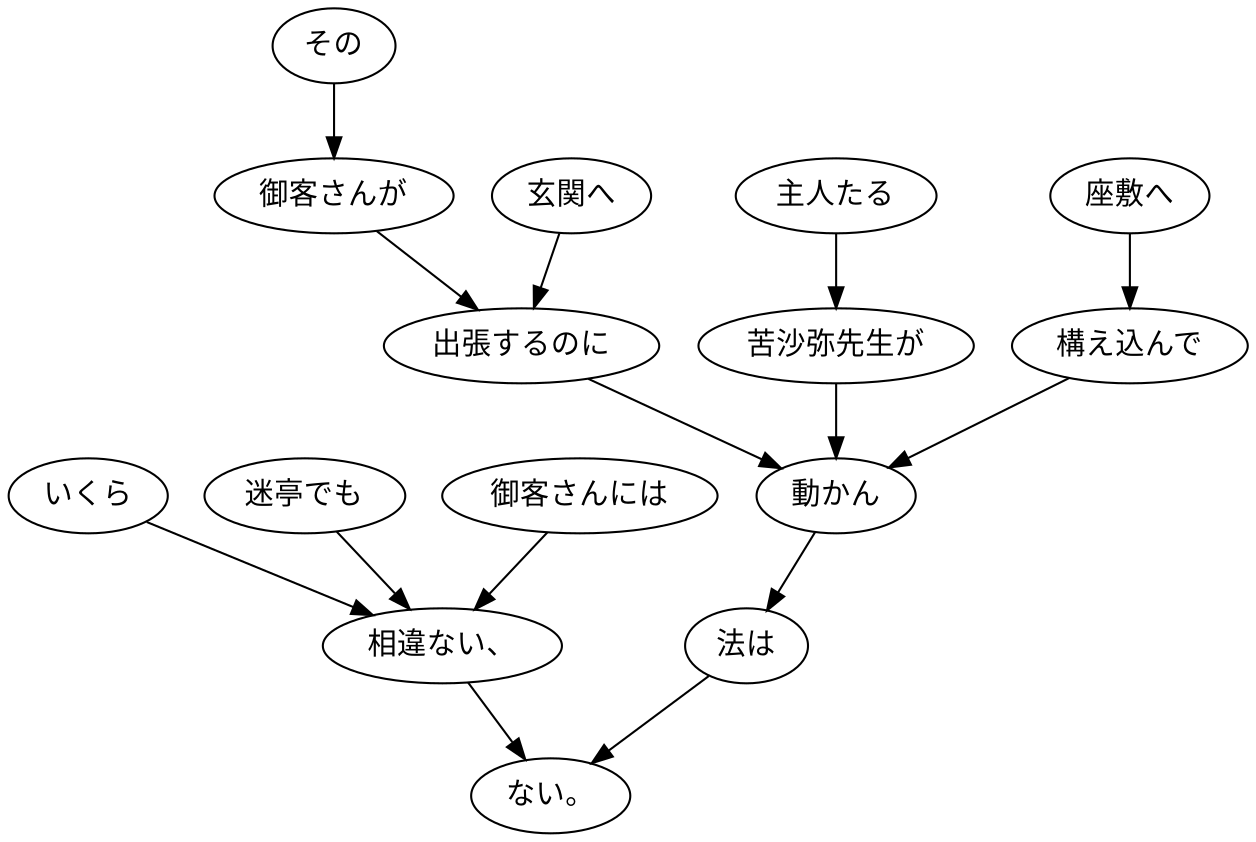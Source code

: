 digraph graph6203 {
	node0 [label="いくら"];
	node1 [label="迷亭でも"];
	node2 [label="御客さんには"];
	node3 [label="相違ない、"];
	node4 [label="その"];
	node5 [label="御客さんが"];
	node6 [label="玄関へ"];
	node7 [label="出張するのに"];
	node8 [label="主人たる"];
	node9 [label="苦沙弥先生が"];
	node10 [label="座敷へ"];
	node11 [label="構え込んで"];
	node12 [label="動かん"];
	node13 [label="法は"];
	node14 [label="ない。"];
	node0 -> node3;
	node1 -> node3;
	node2 -> node3;
	node3 -> node14;
	node4 -> node5;
	node5 -> node7;
	node6 -> node7;
	node7 -> node12;
	node8 -> node9;
	node9 -> node12;
	node10 -> node11;
	node11 -> node12;
	node12 -> node13;
	node13 -> node14;
}
